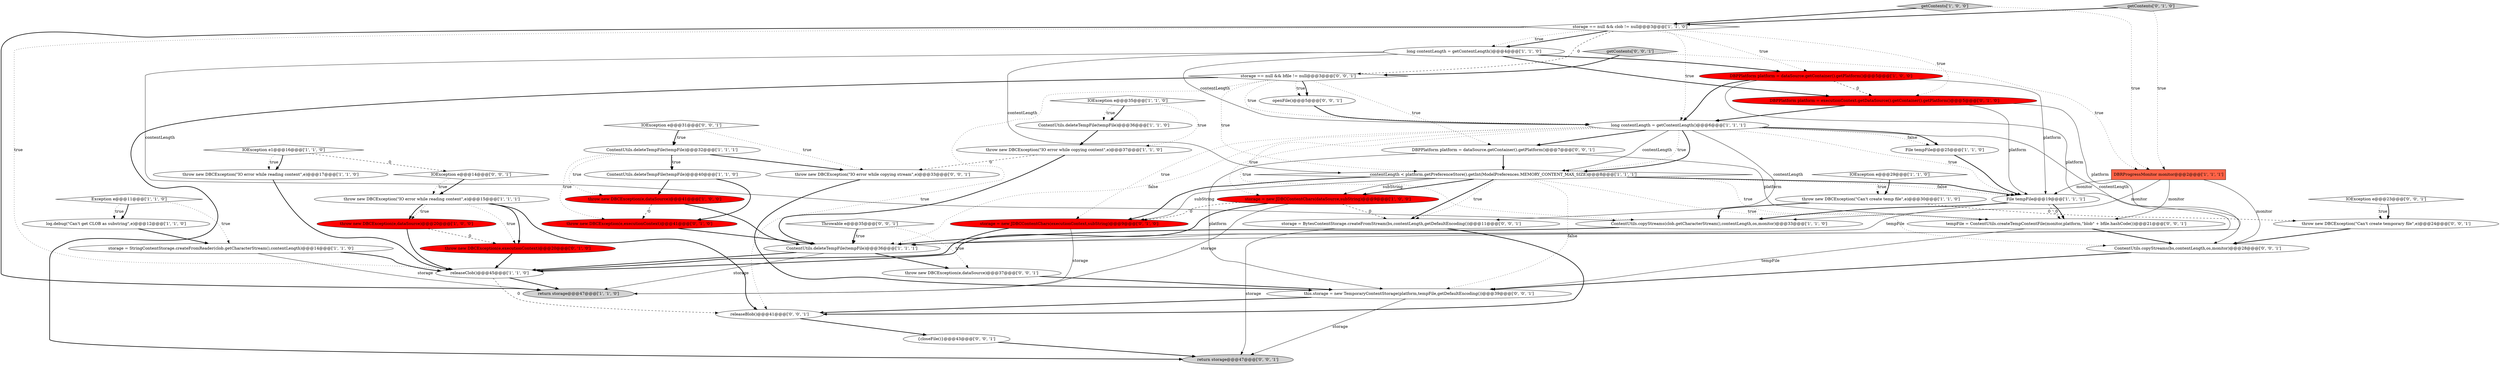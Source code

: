digraph {
27 [style = filled, label = "Exception e@@@11@@@['1', '1', '0']", fillcolor = white, shape = diamond image = "AAA0AAABBB1BBB"];
7 [style = filled, label = "storage == null && clob != null@@@3@@@['1', '1', '0']", fillcolor = white, shape = diamond image = "AAA0AAABBB1BBB"];
10 [style = filled, label = "contentLength < platform.getPreferenceStore().getInt(ModelPreferences.MEMORY_CONTENT_MAX_SIZE)@@@8@@@['1', '1', '1']", fillcolor = white, shape = diamond image = "AAA0AAABBB1BBB"];
29 [style = filled, label = "storage = new JDBCContentChars(executionContext,subString)@@@9@@@['0', '1', '0']", fillcolor = red, shape = ellipse image = "AAA1AAABBB2BBB"];
9 [style = filled, label = "IOException e@@@35@@@['1', '1', '0']", fillcolor = white, shape = diamond image = "AAA0AAABBB1BBB"];
44 [style = filled, label = "DBPPlatform platform = dataSource.getContainer().getPlatform()@@@7@@@['0', '0', '1']", fillcolor = white, shape = ellipse image = "AAA0AAABBB3BBB"];
22 [style = filled, label = "ContentUtils.deleteTempFile(tempFile)@@@40@@@['1', '1', '0']", fillcolor = white, shape = ellipse image = "AAA0AAABBB1BBB"];
4 [style = filled, label = "throw new DBCException(e,dataSource)@@@20@@@['1', '0', '0']", fillcolor = red, shape = ellipse image = "AAA1AAABBB1BBB"];
14 [style = filled, label = "IOException e@@@29@@@['1', '1', '0']", fillcolor = white, shape = diamond image = "AAA0AAABBB1BBB"];
18 [style = filled, label = "long contentLength = getContentLength()@@@6@@@['1', '1', '1']", fillcolor = white, shape = ellipse image = "AAA0AAABBB1BBB"];
46 [style = filled, label = "{closeFile()}@@@43@@@['0', '0', '1']", fillcolor = white, shape = ellipse image = "AAA0AAABBB3BBB"];
16 [style = filled, label = "throw new DBCException(e,dataSource)@@@41@@@['1', '0', '0']", fillcolor = red, shape = ellipse image = "AAA1AAABBB1BBB"];
2 [style = filled, label = "throw new DBCException(\"IO error while reading content\",e)@@@17@@@['1', '1', '0']", fillcolor = white, shape = ellipse image = "AAA0AAABBB1BBB"];
23 [style = filled, label = "getContents['1', '0', '0']", fillcolor = lightgray, shape = diamond image = "AAA0AAABBB1BBB"];
47 [style = filled, label = "releaseBlob()@@@41@@@['0', '0', '1']", fillcolor = white, shape = ellipse image = "AAA0AAABBB3BBB"];
11 [style = filled, label = "ContentUtils.copyStreams(clob.getCharacterStream(),contentLength,os,monitor)@@@33@@@['1', '1', '0']", fillcolor = white, shape = ellipse image = "AAA0AAABBB1BBB"];
35 [style = filled, label = "throw new DBCException(\"Can't create temporary file\",e)@@@24@@@['0', '0', '1']", fillcolor = white, shape = ellipse image = "AAA0AAABBB3BBB"];
13 [style = filled, label = "storage = new JDBCContentChars(dataSource,subString)@@@9@@@['1', '0', '0']", fillcolor = red, shape = ellipse image = "AAA1AAABBB1BBB"];
38 [style = filled, label = "IOException e@@@31@@@['0', '0', '1']", fillcolor = white, shape = diamond image = "AAA0AAABBB3BBB"];
36 [style = filled, label = "Throwable e@@@35@@@['0', '0', '1']", fillcolor = white, shape = diamond image = "AAA0AAABBB3BBB"];
42 [style = filled, label = "openFile()@@@5@@@['0', '0', '1']", fillcolor = white, shape = ellipse image = "AAA0AAABBB3BBB"];
6 [style = filled, label = "File tempFile@@@19@@@['1', '1', '1']", fillcolor = white, shape = ellipse image = "AAA0AAABBB1BBB"];
30 [style = filled, label = "throw new DBCException(e,executionContext)@@@20@@@['0', '1', '0']", fillcolor = red, shape = ellipse image = "AAA1AAABBB2BBB"];
1 [style = filled, label = "IOException e1@@@16@@@['1', '1', '0']", fillcolor = white, shape = diamond image = "AAA0AAABBB1BBB"];
49 [style = filled, label = "throw new DBCException(\"IO error while copying stream\",e)@@@33@@@['0', '0', '1']", fillcolor = white, shape = ellipse image = "AAA0AAABBB3BBB"];
19 [style = filled, label = "releaseClob()@@@45@@@['1', '1', '0']", fillcolor = white, shape = ellipse image = "AAA0AAABBB1BBB"];
20 [style = filled, label = "ContentUtils.deleteTempFile(tempFile)@@@36@@@['1', '1', '0']", fillcolor = white, shape = ellipse image = "AAA0AAABBB1BBB"];
25 [style = filled, label = "log.debug(\"Can't get CLOB as substring\",e)@@@12@@@['1', '1', '0']", fillcolor = white, shape = ellipse image = "AAA0AAABBB1BBB"];
40 [style = filled, label = "storage == null && bfile != null@@@3@@@['0', '0', '1']", fillcolor = white, shape = diamond image = "AAA0AAABBB3BBB"];
50 [style = filled, label = "IOException e@@@14@@@['0', '0', '1']", fillcolor = white, shape = diamond image = "AAA0AAABBB3BBB"];
24 [style = filled, label = "File tempFile@@@25@@@['1', '1', '0']", fillcolor = white, shape = ellipse image = "AAA0AAABBB1BBB"];
26 [style = filled, label = "ContentUtils.deleteTempFile(tempFile)@@@32@@@['1', '1', '1']", fillcolor = white, shape = ellipse image = "AAA0AAABBB1BBB"];
37 [style = filled, label = "this.storage = new TemporaryContentStorage(platform,tempFile,getDefaultEncoding())@@@39@@@['0', '0', '1']", fillcolor = white, shape = ellipse image = "AAA0AAABBB3BBB"];
51 [style = filled, label = "IOException e@@@23@@@['0', '0', '1']", fillcolor = white, shape = diamond image = "AAA0AAABBB3BBB"];
8 [style = filled, label = "throw new DBCException(\"Can't create temp file\",e)@@@30@@@['1', '1', '0']", fillcolor = white, shape = ellipse image = "AAA0AAABBB1BBB"];
45 [style = filled, label = "throw new DBCException(e,dataSource)@@@37@@@['0', '0', '1']", fillcolor = white, shape = ellipse image = "AAA0AAABBB3BBB"];
17 [style = filled, label = "storage = StringContentStorage.createFromReader(clob.getCharacterStream(),contentLength)@@@14@@@['1', '1', '0']", fillcolor = white, shape = ellipse image = "AAA0AAABBB1BBB"];
33 [style = filled, label = "getContents['0', '1', '0']", fillcolor = lightgray, shape = diamond image = "AAA0AAABBB2BBB"];
43 [style = filled, label = "return storage@@@47@@@['0', '0', '1']", fillcolor = lightgray, shape = ellipse image = "AAA0AAABBB3BBB"];
21 [style = filled, label = "throw new DBCException(\"IO error while copying content\",e)@@@37@@@['1', '1', '0']", fillcolor = white, shape = ellipse image = "AAA0AAABBB1BBB"];
12 [style = filled, label = "long contentLength = getContentLength()@@@4@@@['1', '1', '0']", fillcolor = white, shape = ellipse image = "AAA0AAABBB1BBB"];
32 [style = filled, label = "throw new DBCException(e,executionContext)@@@41@@@['0', '1', '0']", fillcolor = red, shape = ellipse image = "AAA1AAABBB2BBB"];
28 [style = filled, label = "return storage@@@47@@@['1', '1', '0']", fillcolor = lightgray, shape = ellipse image = "AAA0AAABBB1BBB"];
48 [style = filled, label = "storage = BytesContentStorage.createFromStream(bs,contentLength,getDefaultEncoding())@@@11@@@['0', '0', '1']", fillcolor = white, shape = ellipse image = "AAA0AAABBB3BBB"];
0 [style = filled, label = "ContentUtils.deleteTempFile(tempFile)@@@36@@@['1', '1', '1']", fillcolor = white, shape = ellipse image = "AAA0AAABBB1BBB"];
34 [style = filled, label = "getContents['0', '0', '1']", fillcolor = lightgray, shape = diamond image = "AAA0AAABBB3BBB"];
31 [style = filled, label = "DBPPlatform platform = executionContext.getDataSource().getContainer().getPlatform()@@@5@@@['0', '1', '0']", fillcolor = red, shape = ellipse image = "AAA1AAABBB2BBB"];
39 [style = filled, label = "ContentUtils.copyStreams(bs,contentLength,os,monitor)@@@28@@@['0', '0', '1']", fillcolor = white, shape = ellipse image = "AAA0AAABBB3BBB"];
3 [style = filled, label = "DBRProgressMonitor monitor@@@2@@@['1', '1', '1']", fillcolor = tomato, shape = box image = "AAA0AAABBB1BBB"];
5 [style = filled, label = "throw new DBCException(\"IO error while reading content\",e)@@@15@@@['1', '1', '1']", fillcolor = white, shape = ellipse image = "AAA0AAABBB1BBB"];
41 [style = filled, label = "tempFile = ContentUtils.createTempContentFile(monitor,platform,\"blob\" + bfile.hashCode())@@@21@@@['0', '0', '1']", fillcolor = white, shape = ellipse image = "AAA0AAABBB3BBB"];
15 [style = filled, label = "DBPPlatform platform = dataSource.getContainer().getPlatform()@@@5@@@['1', '0', '0']", fillcolor = red, shape = ellipse image = "AAA1AAABBB1BBB"];
33->3 [style = dotted, label="true"];
16->0 [style = bold, label=""];
16->32 [style = dashed, label="0"];
6->0 [style = solid, label="tempFile"];
40->18 [style = dotted, label="true"];
18->24 [style = dotted, label="false"];
32->0 [style = bold, label=""];
8->35 [style = dashed, label="0"];
4->30 [style = dashed, label="0"];
19->47 [style = dashed, label="0"];
26->22 [style = dotted, label="true"];
40->44 [style = dotted, label="true"];
3->6 [style = solid, label="monitor"];
40->10 [style = dotted, label="true"];
26->22 [style = bold, label=""];
18->44 [style = bold, label=""];
36->0 [style = bold, label=""];
50->5 [style = bold, label=""];
6->11 [style = bold, label=""];
6->41 [style = dashed, label="0"];
6->41 [style = bold, label=""];
15->31 [style = dashed, label="0"];
0->28 [style = solid, label="storage"];
26->16 [style = dotted, label="true"];
38->26 [style = bold, label=""];
10->13 [style = solid, label="subString"];
19->28 [style = bold, label=""];
5->30 [style = bold, label=""];
44->37 [style = solid, label="platform"];
18->10 [style = solid, label="contentLength"];
8->11 [style = bold, label=""];
27->25 [style = bold, label=""];
29->28 [style = solid, label="storage"];
18->13 [style = dotted, label="true"];
44->41 [style = solid, label="platform"];
36->0 [style = dotted, label="true"];
33->7 [style = bold, label=""];
27->25 [style = dotted, label="true"];
21->0 [style = bold, label=""];
0->19 [style = bold, label=""];
13->29 [style = dashed, label="0"];
4->19 [style = bold, label=""];
10->39 [style = dotted, label="true"];
26->49 [style = bold, label=""];
10->48 [style = bold, label=""];
22->32 [style = bold, label=""];
9->21 [style = dotted, label="true"];
51->35 [style = bold, label=""];
5->4 [style = dotted, label="true"];
7->12 [style = dotted, label="true"];
3->39 [style = solid, label="monitor"];
18->6 [style = dotted, label="true"];
30->19 [style = bold, label=""];
18->11 [style = dotted, label="true"];
36->45 [style = dotted, label="true"];
40->47 [style = dotted, label="true"];
26->32 [style = dotted, label="true"];
23->3 [style = dotted, label="true"];
31->6 [style = solid, label="platform"];
5->30 [style = dotted, label="true"];
14->8 [style = bold, label=""];
23->7 [style = bold, label=""];
3->41 [style = solid, label="monitor"];
12->31 [style = bold, label=""];
37->43 [style = solid, label="storage"];
18->29 [style = dotted, label="true"];
40->42 [style = dotted, label="true"];
37->47 [style = bold, label=""];
10->37 [style = dotted, label="false"];
39->37 [style = bold, label=""];
46->43 [style = bold, label=""];
10->6 [style = dotted, label="false"];
18->24 [style = bold, label=""];
49->37 [style = bold, label=""];
34->40 [style = bold, label=""];
0->45 [style = bold, label=""];
22->16 [style = bold, label=""];
35->39 [style = bold, label=""];
7->31 [style = dotted, label="true"];
9->20 [style = bold, label=""];
10->41 [style = dotted, label="true"];
38->49 [style = dotted, label="true"];
13->48 [style = dashed, label="0"];
7->15 [style = dotted, label="true"];
25->17 [style = bold, label=""];
10->6 [style = bold, label=""];
18->10 [style = dotted, label="true"];
13->19 [style = bold, label=""];
12->18 [style = solid, label="contentLength"];
10->29 [style = solid, label="subString"];
29->19 [style = bold, label=""];
7->28 [style = bold, label=""];
18->10 [style = bold, label=""];
10->13 [style = bold, label=""];
12->11 [style = solid, label="contentLength"];
5->4 [style = bold, label=""];
9->20 [style = dotted, label="true"];
14->8 [style = dotted, label="true"];
7->18 [style = dotted, label="true"];
15->6 [style = solid, label="platform"];
17->28 [style = solid, label="storage"];
1->2 [style = bold, label=""];
40->43 [style = bold, label=""];
27->17 [style = dotted, label="true"];
50->5 [style = dotted, label="true"];
18->39 [style = solid, label="contentLength"];
1->50 [style = dashed, label="0"];
7->40 [style = dashed, label="0"];
48->43 [style = solid, label="storage"];
42->18 [style = bold, label=""];
2->19 [style = bold, label=""];
7->12 [style = bold, label=""];
7->19 [style = dotted, label="true"];
12->15 [style = bold, label=""];
44->10 [style = bold, label=""];
31->18 [style = bold, label=""];
47->46 [style = bold, label=""];
18->0 [style = dotted, label="false"];
15->18 [style = bold, label=""];
17->19 [style = bold, label=""];
12->10 [style = solid, label="contentLength"];
20->21 [style = bold, label=""];
5->47 [style = bold, label=""];
38->26 [style = dotted, label="true"];
41->37 [style = solid, label="tempFile"];
34->3 [style = dotted, label="true"];
11->0 [style = bold, label=""];
10->29 [style = bold, label=""];
48->47 [style = bold, label=""];
31->0 [style = solid, label="platform"];
51->35 [style = dotted, label="true"];
13->28 [style = solid, label="storage"];
3->11 [style = solid, label="monitor"];
10->48 [style = dotted, label="true"];
21->49 [style = dashed, label="0"];
45->37 [style = bold, label=""];
41->39 [style = bold, label=""];
1->2 [style = dotted, label="true"];
18->48 [style = solid, label="contentLength"];
24->6 [style = bold, label=""];
40->42 [style = bold, label=""];
15->0 [style = solid, label="platform"];
}
